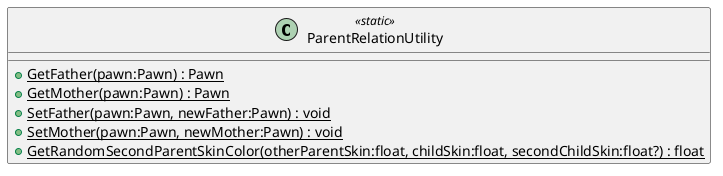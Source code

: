 @startuml
class ParentRelationUtility <<static>> {
    + {static} GetFather(pawn:Pawn) : Pawn
    + {static} GetMother(pawn:Pawn) : Pawn
    + {static} SetFather(pawn:Pawn, newFather:Pawn) : void
    + {static} SetMother(pawn:Pawn, newMother:Pawn) : void
    + {static} GetRandomSecondParentSkinColor(otherParentSkin:float, childSkin:float, secondChildSkin:float?) : float
}
@enduml
